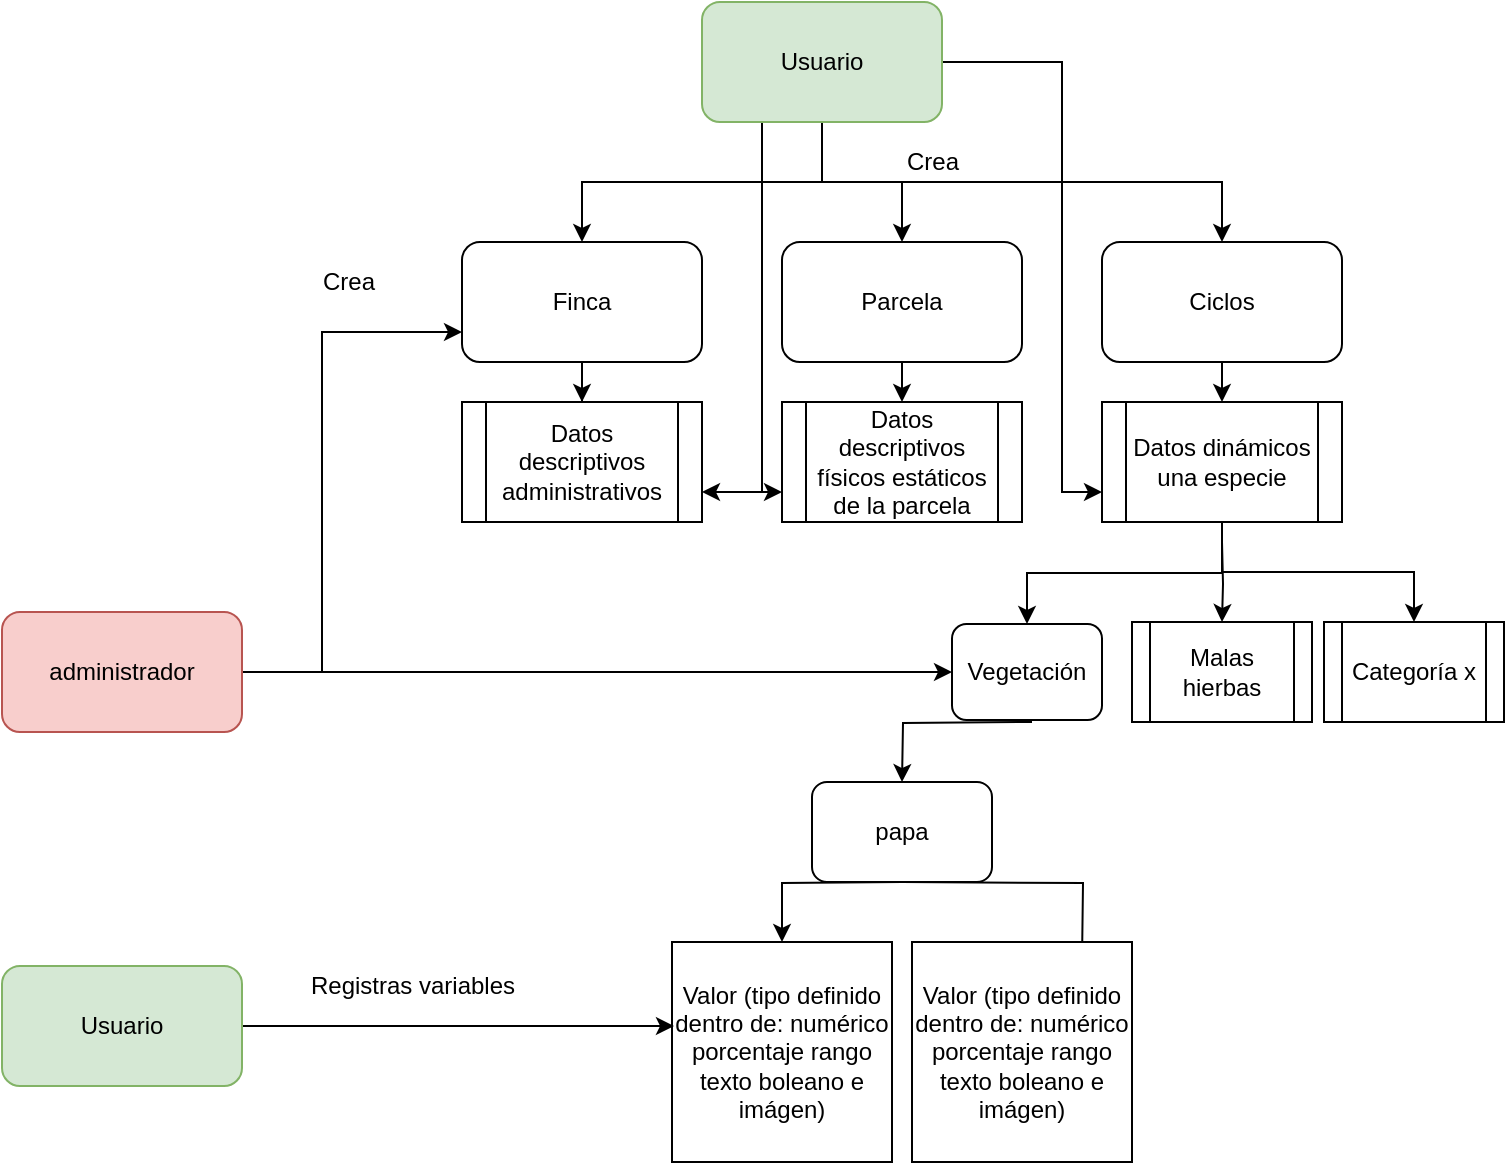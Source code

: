 <mxfile version="12.6.7" type="github">
  <diagram id="Pf8WNJaXz8v3mVxfZ9bQ" name="Page-1">
    <mxGraphModel dx="875" dy="623" grid="1" gridSize="10" guides="1" tooltips="1" connect="1" arrows="1" fold="1" page="1" pageScale="1" pageWidth="827" pageHeight="1169" math="0" shadow="0">
      <root>
        <mxCell id="0"/>
        <mxCell id="1" parent="0"/>
        <mxCell id="T7uKuAlKiV4LEcT5qUAH-30" style="edgeStyle=orthogonalEdgeStyle;rounded=0;orthogonalLoop=1;jettySize=auto;html=1;exitX=0.5;exitY=1;exitDx=0;exitDy=0;" edge="1" parent="1" source="T7uKuAlKiV4LEcT5qUAH-2" target="T7uKuAlKiV4LEcT5qUAH-4">
          <mxGeometry relative="1" as="geometry"/>
        </mxCell>
        <mxCell id="T7uKuAlKiV4LEcT5qUAH-2" value="Finca" style="rounded=1;whiteSpace=wrap;html=1;" vertex="1" parent="1">
          <mxGeometry x="240" y="140" width="120" height="60" as="geometry"/>
        </mxCell>
        <mxCell id="T7uKuAlKiV4LEcT5qUAH-31" style="edgeStyle=orthogonalEdgeStyle;rounded=0;orthogonalLoop=1;jettySize=auto;html=1;exitX=0.5;exitY=1;exitDx=0;exitDy=0;entryX=0.5;entryY=0;entryDx=0;entryDy=0;" edge="1" parent="1" source="T7uKuAlKiV4LEcT5qUAH-3" target="T7uKuAlKiV4LEcT5qUAH-5">
          <mxGeometry relative="1" as="geometry"/>
        </mxCell>
        <mxCell id="T7uKuAlKiV4LEcT5qUAH-3" value="Parcela" style="rounded=1;whiteSpace=wrap;html=1;" vertex="1" parent="1">
          <mxGeometry x="400" y="140" width="120" height="60" as="geometry"/>
        </mxCell>
        <mxCell id="T7uKuAlKiV4LEcT5qUAH-4" value="Datos descriptivos administrativos" style="shape=process;whiteSpace=wrap;html=1;backgroundOutline=1;" vertex="1" parent="1">
          <mxGeometry x="240" y="220" width="120" height="60" as="geometry"/>
        </mxCell>
        <mxCell id="T7uKuAlKiV4LEcT5qUAH-5" value="Datos descriptivos físicos estáticos de la parcela" style="shape=process;whiteSpace=wrap;html=1;backgroundOutline=1;" vertex="1" parent="1">
          <mxGeometry x="400" y="220" width="120" height="60" as="geometry"/>
        </mxCell>
        <mxCell id="T7uKuAlKiV4LEcT5qUAH-32" style="edgeStyle=orthogonalEdgeStyle;rounded=0;orthogonalLoop=1;jettySize=auto;html=1;exitX=0.5;exitY=1;exitDx=0;exitDy=0;entryX=0.5;entryY=0;entryDx=0;entryDy=0;" edge="1" parent="1" source="T7uKuAlKiV4LEcT5qUAH-7" target="T7uKuAlKiV4LEcT5qUAH-8">
          <mxGeometry relative="1" as="geometry"/>
        </mxCell>
        <mxCell id="T7uKuAlKiV4LEcT5qUAH-7" value="Ciclos" style="rounded=1;whiteSpace=wrap;html=1;" vertex="1" parent="1">
          <mxGeometry x="560" y="140" width="120" height="60" as="geometry"/>
        </mxCell>
        <mxCell id="T7uKuAlKiV4LEcT5qUAH-20" style="edgeStyle=orthogonalEdgeStyle;rounded=0;orthogonalLoop=1;jettySize=auto;html=1;exitX=0.5;exitY=1;exitDx=0;exitDy=0;entryX=0.5;entryY=0;entryDx=0;entryDy=0;" edge="1" parent="1" source="T7uKuAlKiV4LEcT5qUAH-8" target="T7uKuAlKiV4LEcT5qUAH-52">
          <mxGeometry relative="1" as="geometry">
            <mxPoint x="525" y="340" as="targetPoint"/>
          </mxGeometry>
        </mxCell>
        <mxCell id="T7uKuAlKiV4LEcT5qUAH-21" style="edgeStyle=orthogonalEdgeStyle;rounded=0;orthogonalLoop=1;jettySize=auto;html=1;exitX=0.5;exitY=1;exitDx=0;exitDy=0;" edge="1" parent="1" source="T7uKuAlKiV4LEcT5qUAH-8" target="T7uKuAlKiV4LEcT5qUAH-13">
          <mxGeometry relative="1" as="geometry"/>
        </mxCell>
        <mxCell id="T7uKuAlKiV4LEcT5qUAH-8" value="Datos dinámicos una especie" style="shape=process;whiteSpace=wrap;html=1;backgroundOutline=1;" vertex="1" parent="1">
          <mxGeometry x="560" y="220" width="120" height="60" as="geometry"/>
        </mxCell>
        <mxCell id="T7uKuAlKiV4LEcT5qUAH-18" style="edgeStyle=orthogonalEdgeStyle;rounded=0;orthogonalLoop=1;jettySize=auto;html=1;exitX=0.5;exitY=1;exitDx=0;exitDy=0;" edge="1" parent="1">
          <mxGeometry relative="1" as="geometry">
            <mxPoint x="525" y="380" as="sourcePoint"/>
            <mxPoint x="460" y="410" as="targetPoint"/>
          </mxGeometry>
        </mxCell>
        <mxCell id="T7uKuAlKiV4LEcT5qUAH-12" value="Malas hierbas" style="shape=process;whiteSpace=wrap;html=1;backgroundOutline=1;" vertex="1" parent="1">
          <mxGeometry x="575" y="330" width="90" height="50" as="geometry"/>
        </mxCell>
        <mxCell id="T7uKuAlKiV4LEcT5qUAH-13" value="Categoría x" style="shape=process;whiteSpace=wrap;html=1;backgroundOutline=1;" vertex="1" parent="1">
          <mxGeometry x="671" y="330" width="90" height="50" as="geometry"/>
        </mxCell>
        <mxCell id="T7uKuAlKiV4LEcT5qUAH-19" style="edgeStyle=orthogonalEdgeStyle;rounded=0;orthogonalLoop=1;jettySize=auto;html=1;exitX=0.5;exitY=1;exitDx=0;exitDy=0;entryX=0.5;entryY=0;entryDx=0;entryDy=0;" edge="1" parent="1" target="T7uKuAlKiV4LEcT5qUAH-16">
          <mxGeometry relative="1" as="geometry">
            <mxPoint x="460" y="460" as="sourcePoint"/>
          </mxGeometry>
        </mxCell>
        <mxCell id="T7uKuAlKiV4LEcT5qUAH-23" style="edgeStyle=orthogonalEdgeStyle;rounded=0;orthogonalLoop=1;jettySize=auto;html=1;exitX=0.5;exitY=1;exitDx=0;exitDy=0;" edge="1" parent="1">
          <mxGeometry relative="1" as="geometry">
            <mxPoint x="460" y="460" as="sourcePoint"/>
            <mxPoint x="550" y="500" as="targetPoint"/>
          </mxGeometry>
        </mxCell>
        <mxCell id="T7uKuAlKiV4LEcT5qUAH-16" value="Valor (tipo definido dentro de: numérico porcentaje rango texto boleano e imágen)" style="whiteSpace=wrap;html=1;aspect=fixed;" vertex="1" parent="1">
          <mxGeometry x="345" y="490" width="110" height="110" as="geometry"/>
        </mxCell>
        <mxCell id="T7uKuAlKiV4LEcT5qUAH-22" style="edgeStyle=orthogonalEdgeStyle;rounded=0;orthogonalLoop=1;jettySize=auto;html=1;" edge="1" parent="1" target="T7uKuAlKiV4LEcT5qUAH-12">
          <mxGeometry relative="1" as="geometry">
            <mxPoint x="620" y="290" as="sourcePoint"/>
            <mxPoint x="726" y="340" as="targetPoint"/>
          </mxGeometry>
        </mxCell>
        <mxCell id="T7uKuAlKiV4LEcT5qUAH-24" value="Valor (tipo definido dentro de: numérico porcentaje rango texto boleano e imágen)" style="whiteSpace=wrap;html=1;aspect=fixed;" vertex="1" parent="1">
          <mxGeometry x="465" y="490" width="110" height="110" as="geometry"/>
        </mxCell>
        <mxCell id="T7uKuAlKiV4LEcT5qUAH-26" style="edgeStyle=orthogonalEdgeStyle;rounded=0;orthogonalLoop=1;jettySize=auto;html=1;exitX=0.5;exitY=1;exitDx=0;exitDy=0;" edge="1" parent="1" source="T7uKuAlKiV4LEcT5qUAH-25" target="T7uKuAlKiV4LEcT5qUAH-2">
          <mxGeometry relative="1" as="geometry"/>
        </mxCell>
        <mxCell id="T7uKuAlKiV4LEcT5qUAH-44" style="edgeStyle=orthogonalEdgeStyle;rounded=0;orthogonalLoop=1;jettySize=auto;html=1;exitX=0.5;exitY=1;exitDx=0;exitDy=0;entryX=0.5;entryY=0;entryDx=0;entryDy=0;" edge="1" parent="1" source="T7uKuAlKiV4LEcT5qUAH-50" target="T7uKuAlKiV4LEcT5qUAH-7">
          <mxGeometry relative="1" as="geometry">
            <Array as="points">
              <mxPoint x="420" y="110"/>
              <mxPoint x="620" y="110"/>
            </Array>
          </mxGeometry>
        </mxCell>
        <mxCell id="T7uKuAlKiV4LEcT5qUAH-46" style="edgeStyle=orthogonalEdgeStyle;rounded=0;orthogonalLoop=1;jettySize=auto;html=1;exitX=0.5;exitY=1;exitDx=0;exitDy=0;" edge="1" parent="1" source="T7uKuAlKiV4LEcT5qUAH-25" target="T7uKuAlKiV4LEcT5qUAH-3">
          <mxGeometry relative="1" as="geometry">
            <mxPoint x="420" y="90" as="sourcePoint"/>
          </mxGeometry>
        </mxCell>
        <mxCell id="T7uKuAlKiV4LEcT5qUAH-47" style="edgeStyle=orthogonalEdgeStyle;rounded=0;orthogonalLoop=1;jettySize=auto;html=1;exitX=0.25;exitY=1;exitDx=0;exitDy=0;entryX=1;entryY=0.75;entryDx=0;entryDy=0;" edge="1" parent="1" source="T7uKuAlKiV4LEcT5qUAH-25" target="T7uKuAlKiV4LEcT5qUAH-4">
          <mxGeometry relative="1" as="geometry"/>
        </mxCell>
        <mxCell id="T7uKuAlKiV4LEcT5qUAH-48" style="edgeStyle=orthogonalEdgeStyle;rounded=0;orthogonalLoop=1;jettySize=auto;html=1;exitX=0.25;exitY=1;exitDx=0;exitDy=0;entryX=0;entryY=0.75;entryDx=0;entryDy=0;" edge="1" parent="1" source="T7uKuAlKiV4LEcT5qUAH-25" target="T7uKuAlKiV4LEcT5qUAH-5">
          <mxGeometry relative="1" as="geometry">
            <Array as="points">
              <mxPoint x="390" y="265"/>
            </Array>
          </mxGeometry>
        </mxCell>
        <mxCell id="T7uKuAlKiV4LEcT5qUAH-49" style="edgeStyle=orthogonalEdgeStyle;rounded=0;orthogonalLoop=1;jettySize=auto;html=1;exitX=1;exitY=0.5;exitDx=0;exitDy=0;entryX=0;entryY=0.75;entryDx=0;entryDy=0;" edge="1" parent="1" source="T7uKuAlKiV4LEcT5qUAH-25" target="T7uKuAlKiV4LEcT5qUAH-8">
          <mxGeometry relative="1" as="geometry">
            <Array as="points">
              <mxPoint x="540" y="50"/>
              <mxPoint x="540" y="265"/>
            </Array>
          </mxGeometry>
        </mxCell>
        <mxCell id="T7uKuAlKiV4LEcT5qUAH-25" value="Usuario" style="rounded=1;whiteSpace=wrap;html=1;fillColor=#d5e8d4;strokeColor=#82b366;" vertex="1" parent="1">
          <mxGeometry x="360" y="20" width="120" height="60" as="geometry"/>
        </mxCell>
        <mxCell id="T7uKuAlKiV4LEcT5qUAH-41" style="edgeStyle=orthogonalEdgeStyle;rounded=0;orthogonalLoop=1;jettySize=auto;html=1;exitX=1;exitY=0.5;exitDx=0;exitDy=0;entryX=0;entryY=0.75;entryDx=0;entryDy=0;" edge="1" parent="1" source="T7uKuAlKiV4LEcT5qUAH-33" target="T7uKuAlKiV4LEcT5qUAH-2">
          <mxGeometry relative="1" as="geometry">
            <Array as="points">
              <mxPoint x="170" y="355"/>
              <mxPoint x="170" y="185"/>
            </Array>
          </mxGeometry>
        </mxCell>
        <mxCell id="T7uKuAlKiV4LEcT5qUAH-58" style="edgeStyle=orthogonalEdgeStyle;rounded=0;orthogonalLoop=1;jettySize=auto;html=1;exitX=1;exitY=0.5;exitDx=0;exitDy=0;entryX=0;entryY=0.5;entryDx=0;entryDy=0;" edge="1" parent="1" source="T7uKuAlKiV4LEcT5qUAH-33" target="T7uKuAlKiV4LEcT5qUAH-52">
          <mxGeometry relative="1" as="geometry"/>
        </mxCell>
        <mxCell id="T7uKuAlKiV4LEcT5qUAH-33" value="administrador" style="rounded=1;whiteSpace=wrap;html=1;fillColor=#f8cecc;strokeColor=#b85450;" vertex="1" parent="1">
          <mxGeometry x="10" y="325" width="120" height="60" as="geometry"/>
        </mxCell>
        <mxCell id="T7uKuAlKiV4LEcT5qUAH-36" value="Crea" style="text;html=1;align=center;verticalAlign=middle;resizable=0;points=[];autosize=1;" vertex="1" parent="1">
          <mxGeometry x="163" y="150" width="40" height="20" as="geometry"/>
        </mxCell>
        <mxCell id="T7uKuAlKiV4LEcT5qUAH-39" style="edgeStyle=orthogonalEdgeStyle;rounded=0;orthogonalLoop=1;jettySize=auto;html=1;exitX=1;exitY=0.5;exitDx=0;exitDy=0;entryX=0.009;entryY=0.382;entryDx=0;entryDy=0;entryPerimeter=0;" edge="1" parent="1" source="T7uKuAlKiV4LEcT5qUAH-38" target="T7uKuAlKiV4LEcT5qUAH-16">
          <mxGeometry relative="1" as="geometry"/>
        </mxCell>
        <mxCell id="T7uKuAlKiV4LEcT5qUAH-38" value="Usuario" style="rounded=1;whiteSpace=wrap;html=1;fillColor=#d5e8d4;strokeColor=#82b366;" vertex="1" parent="1">
          <mxGeometry x="10" y="502" width="120" height="60" as="geometry"/>
        </mxCell>
        <mxCell id="T7uKuAlKiV4LEcT5qUAH-40" value="Registras variables" style="text;html=1;align=center;verticalAlign=middle;resizable=0;points=[];autosize=1;" vertex="1" parent="1">
          <mxGeometry x="155" y="502" width="120" height="20" as="geometry"/>
        </mxCell>
        <mxCell id="T7uKuAlKiV4LEcT5qUAH-50" value="Crea" style="text;html=1;align=center;verticalAlign=middle;resizable=0;points=[];autosize=1;" vertex="1" parent="1">
          <mxGeometry x="455" y="90" width="40" height="20" as="geometry"/>
        </mxCell>
        <mxCell id="T7uKuAlKiV4LEcT5qUAH-52" value="Vegetación" style="rounded=1;whiteSpace=wrap;html=1;" vertex="1" parent="1">
          <mxGeometry x="485" y="331" width="75" height="48" as="geometry"/>
        </mxCell>
        <mxCell id="T7uKuAlKiV4LEcT5qUAH-60" value="papa" style="rounded=1;whiteSpace=wrap;html=1;" vertex="1" parent="1">
          <mxGeometry x="415" y="410" width="90" height="50" as="geometry"/>
        </mxCell>
      </root>
    </mxGraphModel>
  </diagram>
</mxfile>
